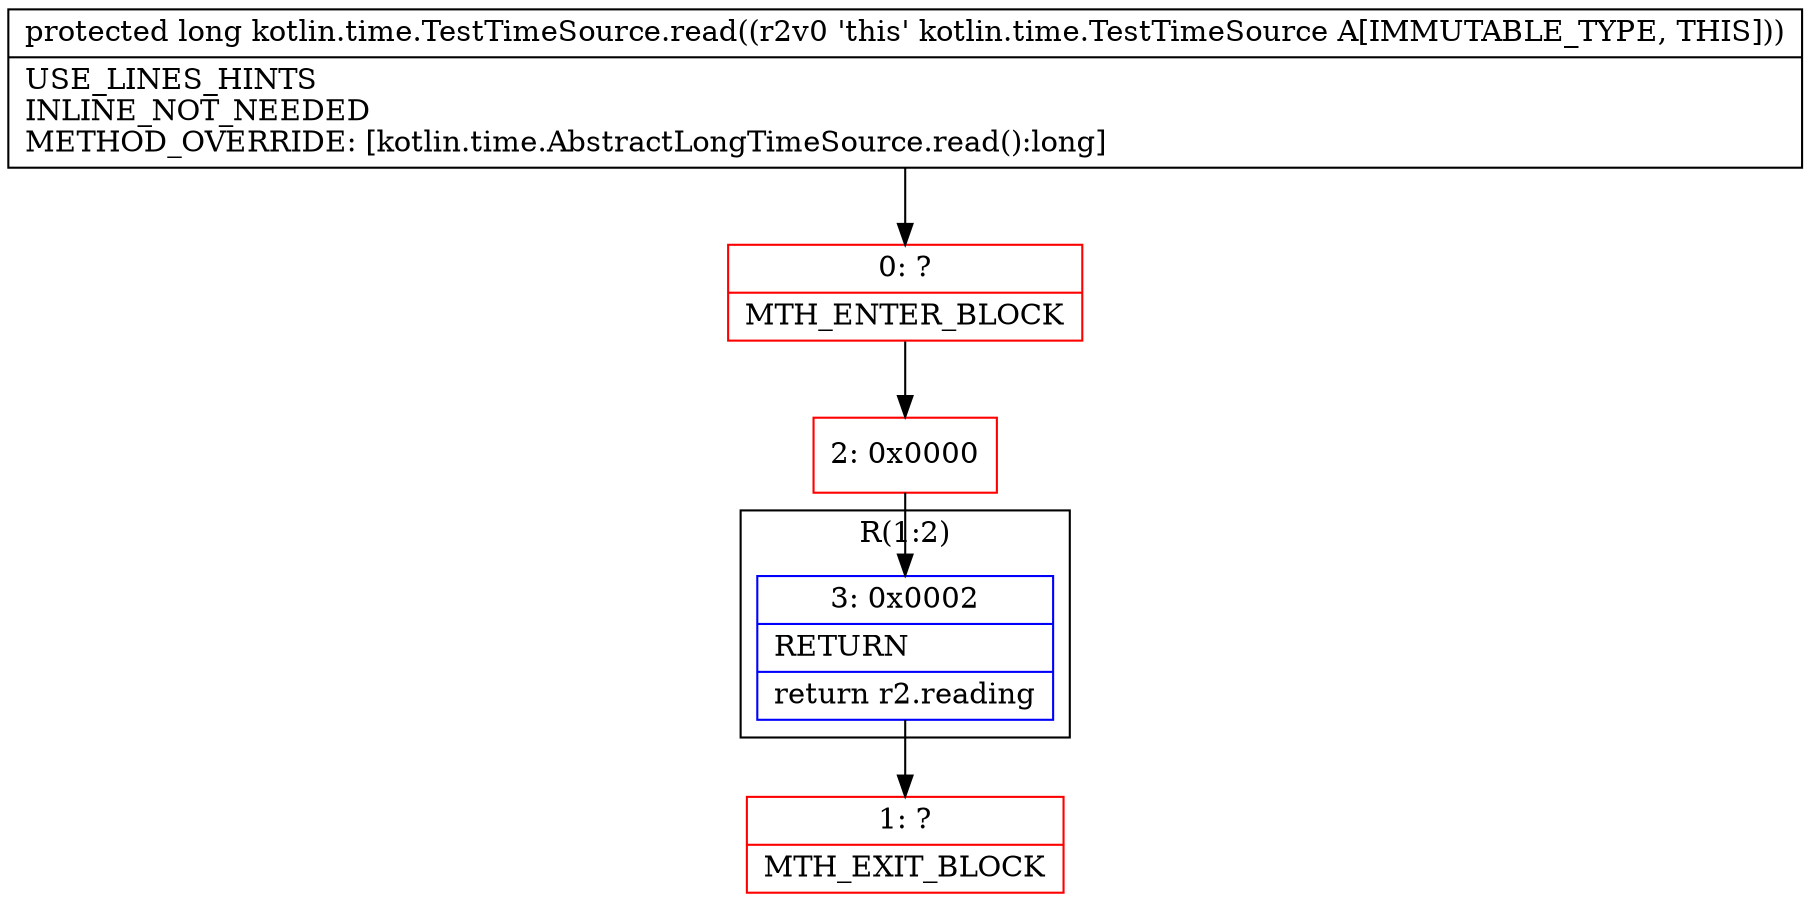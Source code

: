 digraph "CFG forkotlin.time.TestTimeSource.read()J" {
subgraph cluster_Region_278108121 {
label = "R(1:2)";
node [shape=record,color=blue];
Node_3 [shape=record,label="{3\:\ 0x0002|RETURN\l|return r2.reading\l}"];
}
Node_0 [shape=record,color=red,label="{0\:\ ?|MTH_ENTER_BLOCK\l}"];
Node_2 [shape=record,color=red,label="{2\:\ 0x0000}"];
Node_1 [shape=record,color=red,label="{1\:\ ?|MTH_EXIT_BLOCK\l}"];
MethodNode[shape=record,label="{protected long kotlin.time.TestTimeSource.read((r2v0 'this' kotlin.time.TestTimeSource A[IMMUTABLE_TYPE, THIS]))  | USE_LINES_HINTS\lINLINE_NOT_NEEDED\lMETHOD_OVERRIDE: [kotlin.time.AbstractLongTimeSource.read():long]\l}"];
MethodNode -> Node_0;Node_3 -> Node_1;
Node_0 -> Node_2;
Node_2 -> Node_3;
}

